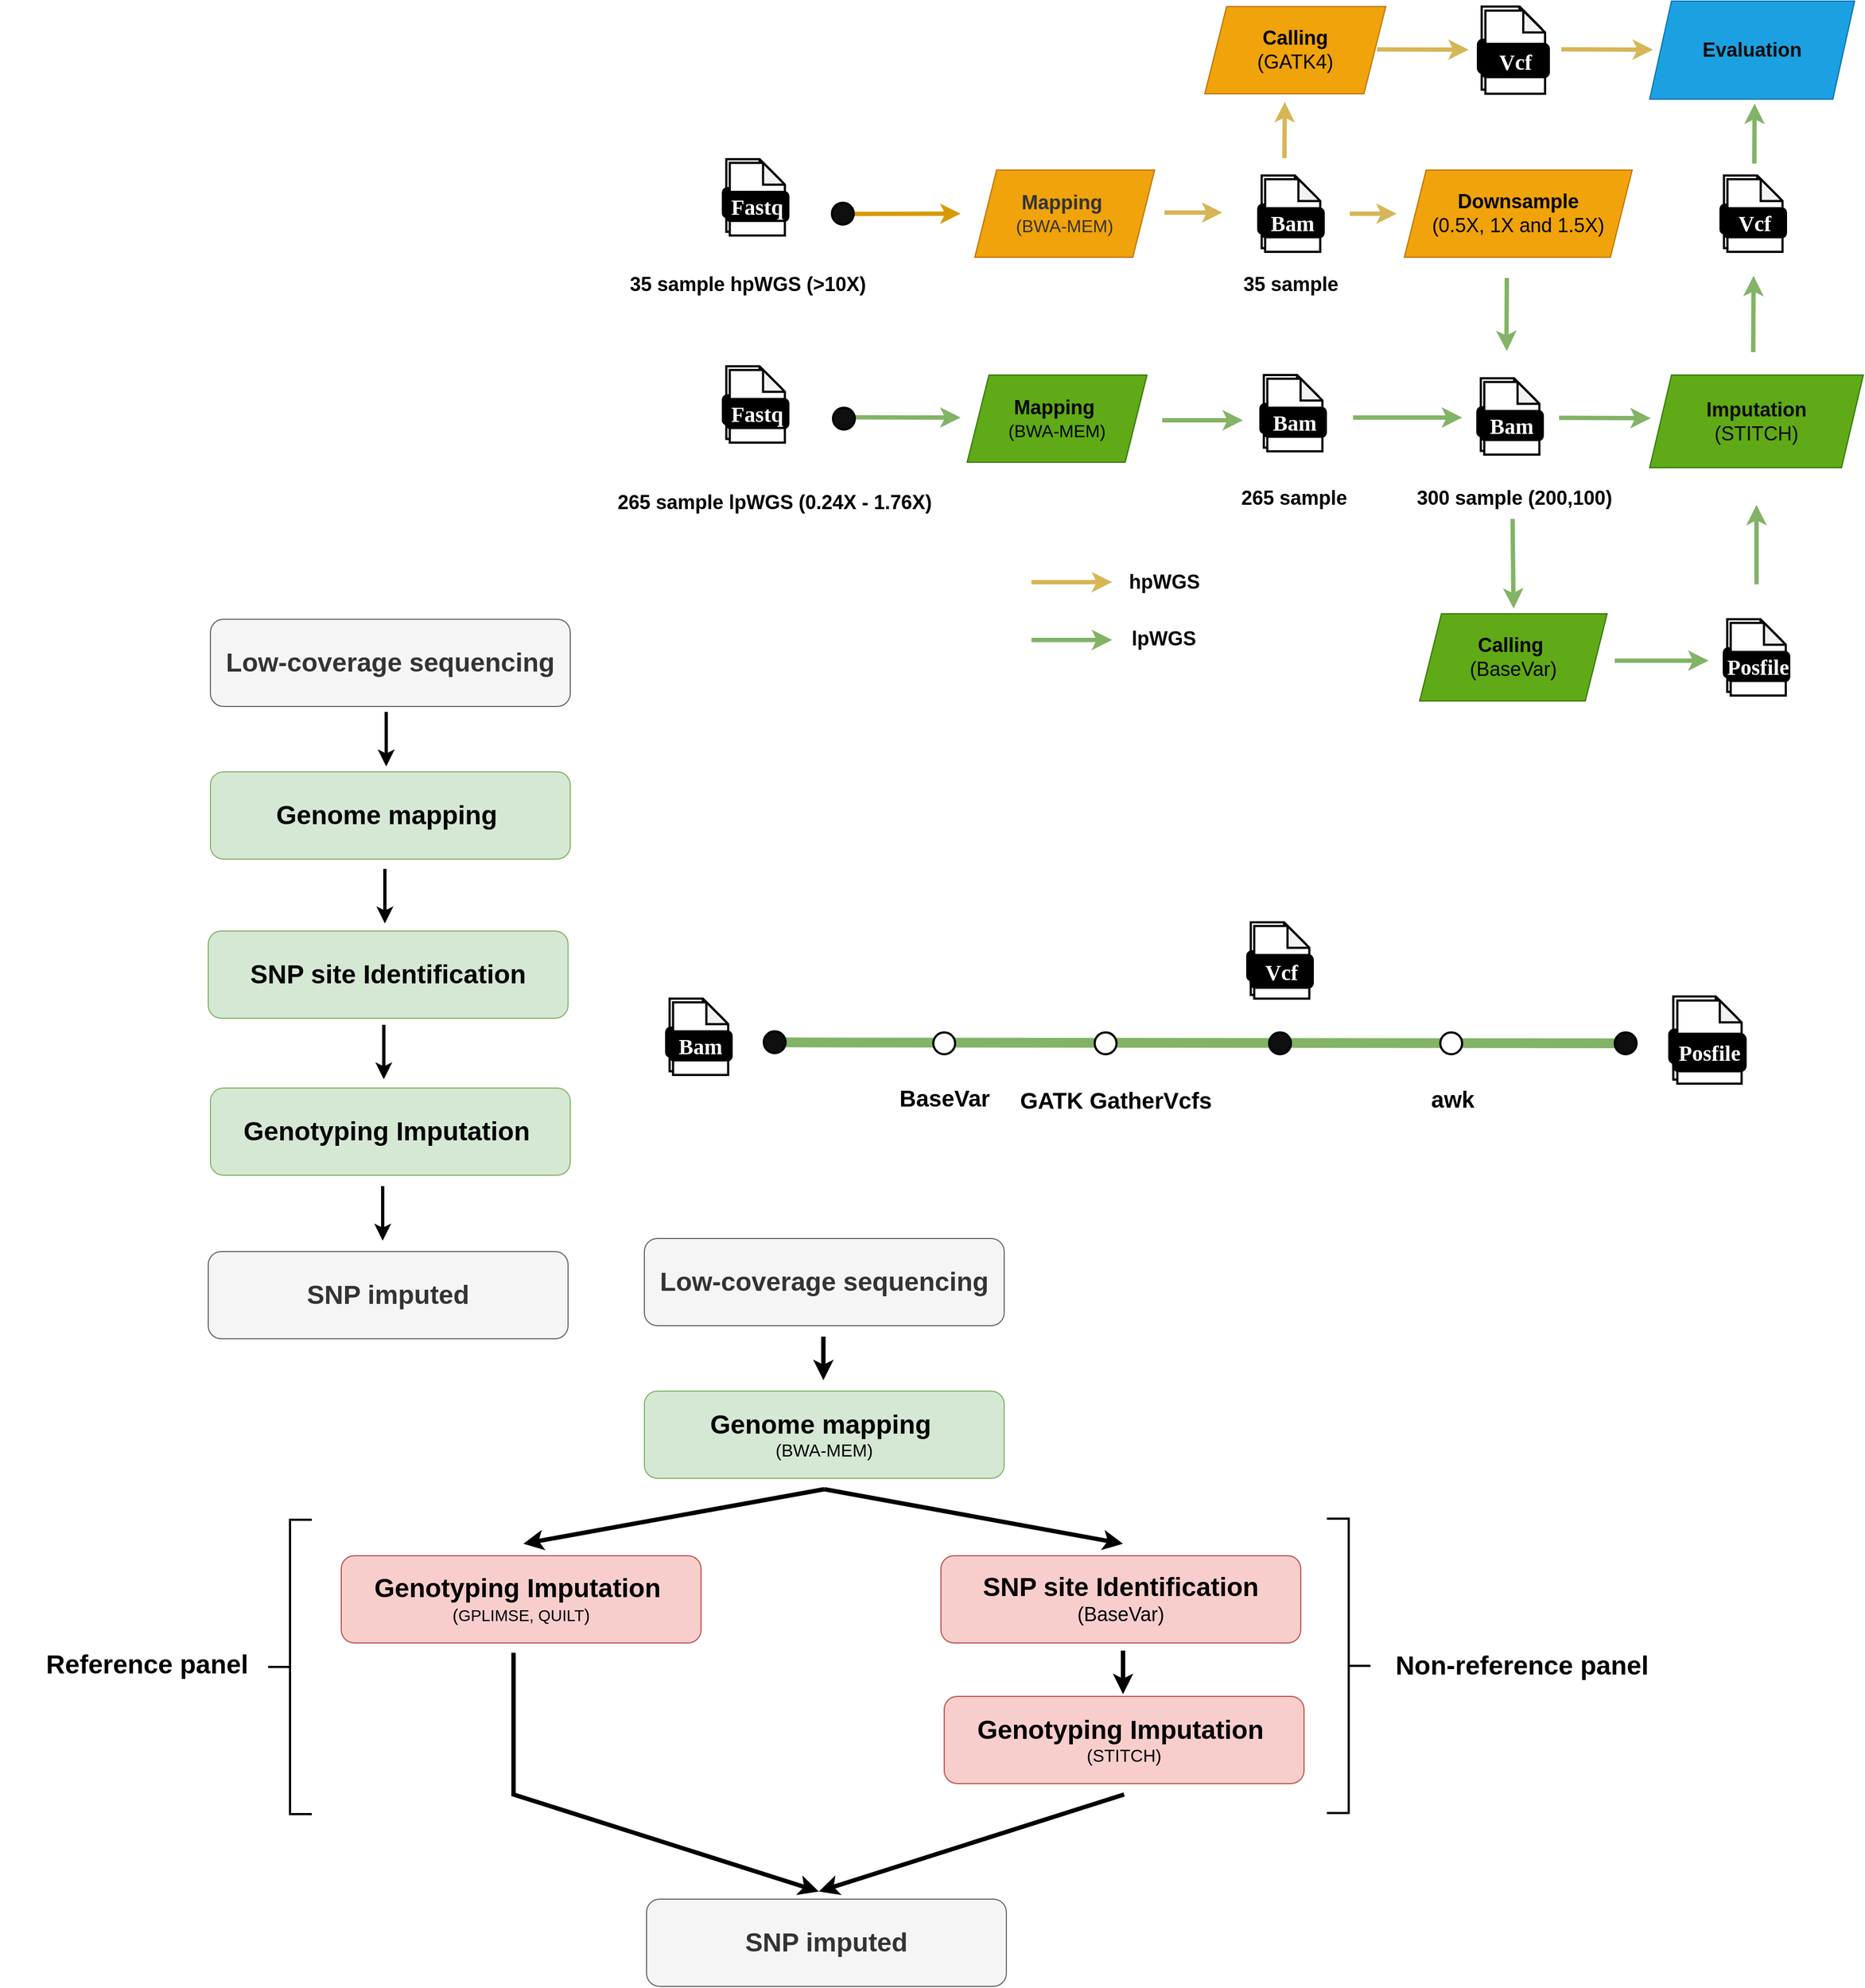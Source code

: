 <mxfile version="28.2.5">
  <diagram name="Trang-1" id="ojN81It_VC9VHGHLu68o">
    <mxGraphModel dx="3245" dy="2067" grid="1" gridSize="10" guides="1" tooltips="1" connect="0" arrows="0" fold="1" page="1" pageScale="1" pageWidth="827" pageHeight="1169" math="0" shadow="0">
      <root>
        <mxCell id="0" />
        <mxCell id="1" parent="0" />
        <mxCell id="JUW1k6VTG1KJRqdsacx7-37" value="" style="endArrow=none;html=1;rounded=0;strokeWidth=9;fillColor=#d5e8d4;gradientColor=#97d077;strokeColor=#82b366;" parent="1" target="JUW1k6VTG1KJRqdsacx7-41" edge="1">
          <mxGeometry width="50" height="50" relative="1" as="geometry">
            <mxPoint x="-250.5" y="850.17" as="sourcePoint" />
            <mxPoint x="140" y="851" as="targetPoint" />
          </mxGeometry>
        </mxCell>
        <mxCell id="snspFUHqu_-KP3tuH1Zz-67" value="" style="endArrow=classic;html=1;rounded=0;strokeWidth=4;fillColor=#fff2cc;strokeColor=#d6b656;entryX=0.442;entryY=1.007;entryDx=0;entryDy=0;entryPerimeter=0;" parent="1" edge="1">
          <mxGeometry width="50" height="50" relative="1" as="geometry">
            <mxPoint x="207" y="39" as="sourcePoint" />
            <mxPoint x="207.372" y="-12.44" as="targetPoint" />
            <Array as="points" />
          </mxGeometry>
        </mxCell>
        <mxCell id="snspFUHqu_-KP3tuH1Zz-46" value="" style="endArrow=classic;html=1;rounded=0;strokeWidth=4;fillColor=#fff2cc;strokeColor=#d6b656;" parent="1" edge="1">
          <mxGeometry width="50" height="50" relative="1" as="geometry">
            <mxPoint x="97" y="89" as="sourcePoint" />
            <mxPoint x="150" y="89" as="targetPoint" />
          </mxGeometry>
        </mxCell>
        <mxCell id="snspFUHqu_-KP3tuH1Zz-62" value="" style="endArrow=classic;html=1;rounded=0;strokeWidth=4;fillColor=#d5e8d4;strokeColor=#82b366;" parent="1" edge="1">
          <mxGeometry width="50" height="50" relative="1" as="geometry">
            <mxPoint x="270" y="277" as="sourcePoint" />
            <mxPoint x="370" y="277" as="targetPoint" />
          </mxGeometry>
        </mxCell>
        <mxCell id="snspFUHqu_-KP3tuH1Zz-20" value="" style="endArrow=classic;html=1;rounded=0;exitX=0.286;exitY=0.436;exitDx=0;exitDy=0;exitPerimeter=0;strokeWidth=4;fillColor=#ffe6cc;strokeColor=#d79b00;" parent="1" edge="1">
          <mxGeometry width="50" height="50" relative="1" as="geometry">
            <mxPoint x="-197" y="90.29" as="sourcePoint" />
            <mxPoint x="-90" y="90" as="targetPoint" />
          </mxGeometry>
        </mxCell>
        <mxCell id="snspFUHqu_-KP3tuH1Zz-19" value="" style="endArrow=classic;html=1;rounded=0;exitX=0.286;exitY=0.436;exitDx=0;exitDy=0;exitPerimeter=0;strokeWidth=4;fillColor=#d5e8d4;strokeColor=#82b366;" parent="1" source="snspFUHqu_-KP3tuH1Zz-6" edge="1">
          <mxGeometry width="50" height="50" relative="1" as="geometry">
            <mxPoint x="-190" y="280" as="sourcePoint" />
            <mxPoint x="-90" y="277" as="targetPoint" />
          </mxGeometry>
        </mxCell>
        <mxCell id="D1Pq8SVgitwWAvo3Zp8d-128" value="&lt;font style=&quot;font-size: 18px;&quot;&gt;265 sample lpWGS (0.24X - 1.76X)&lt;/font&gt;" style="rounded=1;whiteSpace=wrap;html=1;strokeColor=none;fillColor=none;fontStyle=1;arcSize=50;" parent="1" vertex="1">
          <mxGeometry x="-413" y="350" width="305" height="10" as="geometry" />
        </mxCell>
        <mxCell id="snspFUHqu_-KP3tuH1Zz-1" value="" style="group" parent="1" vertex="1" connectable="0">
          <mxGeometry x="-308.0" y="230" width="60" height="70" as="geometry" />
        </mxCell>
        <mxCell id="snspFUHqu_-KP3tuH1Zz-2" value="" style="shape=note;whiteSpace=wrap;html=1;backgroundOutline=1;darkOpacity=0.05;rounded=1;size=20;strokeWidth=2;" parent="snspFUHqu_-KP3tuH1Zz-1" vertex="1">
          <mxGeometry x="3.158" width="50.526" height="66.667" as="geometry" />
        </mxCell>
        <mxCell id="snspFUHqu_-KP3tuH1Zz-3" value="&lt;font data-font-src=&quot;https://fonts.googleapis.com/css?family=Maven+Pro&quot; face=&quot;Maven Pro&quot; color=&quot;#ffffff&quot;&gt;&lt;b&gt;&lt;font style=&quot;font-size: 20px;&quot;&gt;Fastq&lt;/font&gt;&lt;/b&gt;&lt;/font&gt;" style="rounded=1;whiteSpace=wrap;html=1;strokeWidth=2;fillColor=#000000;" parent="snspFUHqu_-KP3tuH1Zz-1" vertex="1">
          <mxGeometry y="26.667" width="56.842" height="26.667" as="geometry" />
        </mxCell>
        <mxCell id="snspFUHqu_-KP3tuH1Zz-4" value="" style="shape=note;whiteSpace=wrap;html=1;backgroundOutline=1;darkOpacity=0.05;rounded=1;size=20;strokeWidth=2;" parent="snspFUHqu_-KP3tuH1Zz-1" vertex="1">
          <mxGeometry x="6.316" y="3.333" width="50.526" height="66.667" as="geometry" />
        </mxCell>
        <mxCell id="snspFUHqu_-KP3tuH1Zz-5" value="&lt;font data-font-src=&quot;https://fonts.googleapis.com/css?family=Maven+Pro&quot; face=&quot;Maven Pro&quot; color=&quot;#ffffff&quot;&gt;&lt;b&gt;&lt;font style=&quot;font-size: 20px;&quot;&gt;Fastq&lt;/font&gt;&lt;/b&gt;&lt;/font&gt;" style="rounded=1;whiteSpace=wrap;html=1;strokeWidth=2;fillColor=#000000;" parent="snspFUHqu_-KP3tuH1Zz-1" vertex="1">
          <mxGeometry x="3.158" y="30.0" width="56.842" height="26.667" as="geometry" />
        </mxCell>
        <mxCell id="snspFUHqu_-KP3tuH1Zz-6" value="" style="ellipse;whiteSpace=wrap;html=1;aspect=fixed;rounded=1;rotation=0;strokeWidth=2;fillColor=#100f0f;" parent="1" vertex="1">
          <mxGeometry x="-207" y="268" width="20" height="20" as="geometry" />
        </mxCell>
        <mxCell id="snspFUHqu_-KP3tuH1Zz-9" value="" style="group" parent="1" vertex="1" connectable="0">
          <mxGeometry x="-308.0" y="40" width="60" height="70" as="geometry" />
        </mxCell>
        <mxCell id="snspFUHqu_-KP3tuH1Zz-10" value="" style="shape=note;whiteSpace=wrap;html=1;backgroundOutline=1;darkOpacity=0.05;rounded=1;size=20;strokeWidth=2;" parent="snspFUHqu_-KP3tuH1Zz-9" vertex="1">
          <mxGeometry x="3.158" width="50.526" height="66.667" as="geometry" />
        </mxCell>
        <mxCell id="snspFUHqu_-KP3tuH1Zz-11" value="&lt;font data-font-src=&quot;https://fonts.googleapis.com/css?family=Maven+Pro&quot; face=&quot;Maven Pro&quot; color=&quot;#ffffff&quot;&gt;&lt;b&gt;&lt;font style=&quot;font-size: 20px;&quot;&gt;Fastq&lt;/font&gt;&lt;/b&gt;&lt;/font&gt;" style="rounded=1;whiteSpace=wrap;html=1;strokeWidth=2;fillColor=#000000;" parent="snspFUHqu_-KP3tuH1Zz-9" vertex="1">
          <mxGeometry y="26.667" width="56.842" height="26.667" as="geometry" />
        </mxCell>
        <mxCell id="snspFUHqu_-KP3tuH1Zz-12" value="" style="shape=note;whiteSpace=wrap;html=1;backgroundOutline=1;darkOpacity=0.05;rounded=1;size=20;strokeWidth=2;" parent="snspFUHqu_-KP3tuH1Zz-9" vertex="1">
          <mxGeometry x="6.316" y="3.333" width="50.526" height="66.667" as="geometry" />
        </mxCell>
        <mxCell id="snspFUHqu_-KP3tuH1Zz-13" value="&lt;font data-font-src=&quot;https://fonts.googleapis.com/css?family=Maven+Pro&quot; face=&quot;Maven Pro&quot; color=&quot;#ffffff&quot;&gt;&lt;b&gt;&lt;font style=&quot;font-size: 20px;&quot;&gt;Fastq&lt;/font&gt;&lt;/b&gt;&lt;/font&gt;" style="rounded=1;whiteSpace=wrap;html=1;strokeWidth=2;fillColor=#000000;" parent="snspFUHqu_-KP3tuH1Zz-9" vertex="1">
          <mxGeometry x="3.158" y="30.0" width="56.842" height="26.667" as="geometry" />
        </mxCell>
        <mxCell id="snspFUHqu_-KP3tuH1Zz-14" value="&lt;font style=&quot;font-size: 18px;&quot;&gt;35 sample hpWGS (&amp;gt;10X)&lt;/font&gt;" style="rounded=1;whiteSpace=wrap;html=1;strokeColor=none;fillColor=none;fontStyle=1;arcSize=50;" parent="1" vertex="1">
          <mxGeometry x="-413" y="142" width="256" height="26" as="geometry" />
        </mxCell>
        <mxCell id="snspFUHqu_-KP3tuH1Zz-15" value="" style="ellipse;whiteSpace=wrap;html=1;aspect=fixed;rounded=1;rotation=0;strokeWidth=2;fillColor=#100f0f;" parent="1" vertex="1">
          <mxGeometry x="-208" y="80" width="20" height="20" as="geometry" />
        </mxCell>
        <mxCell id="snspFUHqu_-KP3tuH1Zz-16" value="&lt;font style=&quot;color: rgb(51, 51, 51); font-size: 18px;&quot;&gt;&lt;b&gt;Mapping&amp;nbsp;&lt;/b&gt;&lt;/font&gt;&lt;div style=&quot;color: rgb(51, 51, 51);&quot;&gt;&lt;font size=&quot;3&quot;&gt;(BWA-MEM)&lt;/font&gt;&lt;/div&gt;" style="shape=parallelogram;perimeter=parallelogramPerimeter;whiteSpace=wrap;html=1;fixedSize=1;fillColor=#f0a30a;strokeColor=#BD7000;fontColor=#000000;" parent="1" vertex="1">
          <mxGeometry x="-77" y="50" width="165" height="80" as="geometry" />
        </mxCell>
        <mxCell id="snspFUHqu_-KP3tuH1Zz-17" value="&lt;font color=&quot;#000000&quot; style=&quot;font-size: 18px;&quot;&gt;&lt;b&gt;Mapping&amp;nbsp;&lt;/b&gt;&lt;/font&gt;&lt;div&gt;&lt;font color=&quot;#000000&quot; size=&quot;3&quot;&gt;(BWA-MEM)&lt;/font&gt;&lt;/div&gt;" style="shape=parallelogram;perimeter=parallelogramPerimeter;whiteSpace=wrap;html=1;fixedSize=1;fillColor=#60a917;strokeColor=#2D7600;fontColor=#ffffff;" parent="1" vertex="1">
          <mxGeometry x="-84" y="238" width="165" height="80" as="geometry" />
        </mxCell>
        <mxCell id="snspFUHqu_-KP3tuH1Zz-28" value="&lt;font style=&quot;font-size: 18px;&quot;&gt;35 sample&lt;/font&gt;" style="rounded=1;whiteSpace=wrap;html=1;strokeColor=none;fillColor=none;fontStyle=1;arcSize=50;" parent="1" vertex="1">
          <mxGeometry x="85" y="150" width="256" height="10" as="geometry" />
        </mxCell>
        <mxCell id="snspFUHqu_-KP3tuH1Zz-29" value="&lt;span style=&quot;font-size: 18px;&quot;&gt;&lt;b&gt;Downsample&lt;/b&gt;&lt;/span&gt;&lt;div&gt;&lt;span style=&quot;font-size: 18px;&quot;&gt;(0.5X, 1X and 1.5X)&lt;/span&gt;&lt;/div&gt;" style="shape=parallelogram;perimeter=parallelogramPerimeter;whiteSpace=wrap;html=1;fixedSize=1;fillColor=#f0a30a;strokeColor=#BD7000;fontColor=#000000;" parent="1" vertex="1">
          <mxGeometry x="317" y="50" width="209" height="80" as="geometry" />
        </mxCell>
        <mxCell id="snspFUHqu_-KP3tuH1Zz-34" value="" style="group" parent="1" vertex="1" connectable="0">
          <mxGeometry x="183.0" y="55" width="60" height="70" as="geometry" />
        </mxCell>
        <mxCell id="snspFUHqu_-KP3tuH1Zz-35" value="" style="shape=note;whiteSpace=wrap;html=1;backgroundOutline=1;darkOpacity=0.05;rounded=1;size=20;strokeWidth=2;" parent="snspFUHqu_-KP3tuH1Zz-34" vertex="1">
          <mxGeometry x="3.158" width="50.526" height="66.667" as="geometry" />
        </mxCell>
        <mxCell id="snspFUHqu_-KP3tuH1Zz-36" value="&lt;font data-font-src=&quot;https://fonts.googleapis.com/css?family=Maven+Pro&quot; face=&quot;Maven Pro&quot; color=&quot;#ffffff&quot;&gt;&lt;b&gt;&lt;font style=&quot;font-size: 20px;&quot;&gt;Fastq&lt;/font&gt;&lt;/b&gt;&lt;/font&gt;" style="rounded=1;whiteSpace=wrap;html=1;strokeWidth=2;fillColor=#000000;" parent="snspFUHqu_-KP3tuH1Zz-34" vertex="1">
          <mxGeometry y="26.667" width="56.842" height="26.667" as="geometry" />
        </mxCell>
        <mxCell id="snspFUHqu_-KP3tuH1Zz-37" value="" style="shape=note;whiteSpace=wrap;html=1;backgroundOutline=1;darkOpacity=0.05;rounded=1;size=20;strokeWidth=2;" parent="snspFUHqu_-KP3tuH1Zz-34" vertex="1">
          <mxGeometry x="6.316" y="3.333" width="50.526" height="66.667" as="geometry" />
        </mxCell>
        <mxCell id="snspFUHqu_-KP3tuH1Zz-38" value="&lt;font face=&quot;Maven Pro&quot; color=&quot;#ffffff&quot;&gt;&lt;span style=&quot;font-size: 20px;&quot;&gt;&lt;b&gt;Bam&lt;/b&gt;&lt;/span&gt;&lt;/font&gt;" style="rounded=1;whiteSpace=wrap;html=1;strokeWidth=2;fillColor=#000000;" parent="snspFUHqu_-KP3tuH1Zz-34" vertex="1">
          <mxGeometry x="3.158" y="30.0" width="56.842" height="26.667" as="geometry" />
        </mxCell>
        <mxCell id="snspFUHqu_-KP3tuH1Zz-39" value="" style="group" parent="1" vertex="1" connectable="0">
          <mxGeometry x="384.5" y="-100" width="65" height="80" as="geometry" />
        </mxCell>
        <mxCell id="snspFUHqu_-KP3tuH1Zz-40" value="" style="shape=note;whiteSpace=wrap;html=1;backgroundOutline=1;darkOpacity=0.05;rounded=1;size=20;strokeWidth=2;" parent="snspFUHqu_-KP3tuH1Zz-39" vertex="1">
          <mxGeometry x="3.421" width="54.737" height="76.19" as="geometry" />
        </mxCell>
        <mxCell id="snspFUHqu_-KP3tuH1Zz-41" value="&lt;font data-font-src=&quot;https://fonts.googleapis.com/css?family=Maven+Pro&quot; face=&quot;Maven Pro&quot; color=&quot;#ffffff&quot;&gt;&lt;b&gt;&lt;font style=&quot;font-size: 20px;&quot;&gt;Fastq&lt;/font&gt;&lt;/b&gt;&lt;/font&gt;" style="rounded=1;whiteSpace=wrap;html=1;strokeWidth=2;fillColor=#000000;" parent="snspFUHqu_-KP3tuH1Zz-39" vertex="1">
          <mxGeometry y="30.476" width="61.579" height="30.476" as="geometry" />
        </mxCell>
        <mxCell id="snspFUHqu_-KP3tuH1Zz-42" value="" style="shape=note;whiteSpace=wrap;html=1;backgroundOutline=1;darkOpacity=0.05;rounded=1;size=20;strokeWidth=2;" parent="snspFUHqu_-KP3tuH1Zz-39" vertex="1">
          <mxGeometry x="6.842" y="3.81" width="54.737" height="76.19" as="geometry" />
        </mxCell>
        <mxCell id="snspFUHqu_-KP3tuH1Zz-43" value="&lt;font face=&quot;Maven Pro&quot; color=&quot;#ffffff&quot;&gt;&lt;span style=&quot;font-size: 20px;&quot;&gt;&lt;b&gt;Vcf&lt;/b&gt;&lt;/span&gt;&lt;/font&gt;" style="rounded=1;whiteSpace=wrap;html=1;strokeWidth=2;fillColor=#000000;" parent="snspFUHqu_-KP3tuH1Zz-39" vertex="1">
          <mxGeometry x="3.421" y="34.286" width="61.579" height="30.476" as="geometry" />
        </mxCell>
        <mxCell id="snspFUHqu_-KP3tuH1Zz-47" value="" style="group" parent="1" vertex="1" connectable="0">
          <mxGeometry x="185.0" y="238" width="60" height="70" as="geometry" />
        </mxCell>
        <mxCell id="snspFUHqu_-KP3tuH1Zz-48" value="" style="shape=note;whiteSpace=wrap;html=1;backgroundOutline=1;darkOpacity=0.05;rounded=1;size=20;strokeWidth=2;" parent="snspFUHqu_-KP3tuH1Zz-47" vertex="1">
          <mxGeometry x="3.158" width="50.526" height="66.667" as="geometry" />
        </mxCell>
        <mxCell id="snspFUHqu_-KP3tuH1Zz-49" value="&lt;font data-font-src=&quot;https://fonts.googleapis.com/css?family=Maven+Pro&quot; face=&quot;Maven Pro&quot; color=&quot;#ffffff&quot;&gt;&lt;b&gt;&lt;font style=&quot;font-size: 20px;&quot;&gt;Fastq&lt;/font&gt;&lt;/b&gt;&lt;/font&gt;" style="rounded=1;whiteSpace=wrap;html=1;strokeWidth=2;fillColor=#000000;" parent="snspFUHqu_-KP3tuH1Zz-47" vertex="1">
          <mxGeometry y="26.667" width="56.842" height="26.667" as="geometry" />
        </mxCell>
        <mxCell id="snspFUHqu_-KP3tuH1Zz-50" value="" style="shape=note;whiteSpace=wrap;html=1;backgroundOutline=1;darkOpacity=0.05;rounded=1;size=20;strokeWidth=2;" parent="snspFUHqu_-KP3tuH1Zz-47" vertex="1">
          <mxGeometry x="6.316" y="3.333" width="50.526" height="66.667" as="geometry" />
        </mxCell>
        <mxCell id="snspFUHqu_-KP3tuH1Zz-51" value="&lt;font face=&quot;Maven Pro&quot; color=&quot;#ffffff&quot;&gt;&lt;span style=&quot;font-size: 20px;&quot;&gt;&lt;b&gt;Bam&lt;/b&gt;&lt;/span&gt;&lt;/font&gt;" style="rounded=1;whiteSpace=wrap;html=1;strokeWidth=2;fillColor=#000000;" parent="snspFUHqu_-KP3tuH1Zz-47" vertex="1">
          <mxGeometry x="3.158" y="30.0" width="56.842" height="26.667" as="geometry" />
        </mxCell>
        <mxCell id="snspFUHqu_-KP3tuH1Zz-52" value="&lt;font style=&quot;font-size: 18px;&quot;&gt;265 sample&lt;/font&gt;" style="rounded=1;whiteSpace=wrap;html=1;strokeColor=none;fillColor=none;fontStyle=1;arcSize=50;" parent="1" vertex="1">
          <mxGeometry x="88" y="346" width="256" height="10" as="geometry" />
        </mxCell>
        <mxCell id="snspFUHqu_-KP3tuH1Zz-55" value="" style="endArrow=classic;html=1;rounded=0;strokeWidth=4;fillColor=#d5e8d4;strokeColor=#82b366;" parent="1" edge="1">
          <mxGeometry width="50" height="50" relative="1" as="geometry">
            <mxPoint x="416.29" y="370" as="sourcePoint" />
            <mxPoint x="417.29" y="452.29" as="targetPoint" />
            <Array as="points">
              <mxPoint x="417" y="440" />
            </Array>
          </mxGeometry>
        </mxCell>
        <mxCell id="snspFUHqu_-KP3tuH1Zz-56" value="" style="group" parent="1" vertex="1" connectable="0">
          <mxGeometry x="384.0" y="241" width="60" height="70" as="geometry" />
        </mxCell>
        <mxCell id="snspFUHqu_-KP3tuH1Zz-57" value="" style="shape=note;whiteSpace=wrap;html=1;backgroundOutline=1;darkOpacity=0.05;rounded=1;size=20;strokeWidth=2;" parent="snspFUHqu_-KP3tuH1Zz-56" vertex="1">
          <mxGeometry x="3.158" width="50.526" height="66.667" as="geometry" />
        </mxCell>
        <mxCell id="snspFUHqu_-KP3tuH1Zz-58" value="&lt;font data-font-src=&quot;https://fonts.googleapis.com/css?family=Maven+Pro&quot; face=&quot;Maven Pro&quot; color=&quot;#ffffff&quot;&gt;&lt;b&gt;&lt;font style=&quot;font-size: 20px;&quot;&gt;Fastq&lt;/font&gt;&lt;/b&gt;&lt;/font&gt;" style="rounded=1;whiteSpace=wrap;html=1;strokeWidth=2;fillColor=#000000;" parent="snspFUHqu_-KP3tuH1Zz-56" vertex="1">
          <mxGeometry y="26.667" width="56.842" height="26.667" as="geometry" />
        </mxCell>
        <mxCell id="snspFUHqu_-KP3tuH1Zz-59" value="" style="shape=note;whiteSpace=wrap;html=1;backgroundOutline=1;darkOpacity=0.05;rounded=1;size=20;strokeWidth=2;" parent="snspFUHqu_-KP3tuH1Zz-56" vertex="1">
          <mxGeometry x="6.316" y="3.333" width="50.526" height="66.667" as="geometry" />
        </mxCell>
        <mxCell id="snspFUHqu_-KP3tuH1Zz-60" value="&lt;font face=&quot;Maven Pro&quot; color=&quot;#ffffff&quot;&gt;&lt;span style=&quot;font-size: 20px;&quot;&gt;&lt;b&gt;Bam&lt;/b&gt;&lt;/span&gt;&lt;/font&gt;" style="rounded=1;whiteSpace=wrap;html=1;strokeWidth=2;fillColor=#000000;" parent="snspFUHqu_-KP3tuH1Zz-56" vertex="1">
          <mxGeometry x="3.158" y="30.0" width="56.842" height="26.667" as="geometry" />
        </mxCell>
        <mxCell id="snspFUHqu_-KP3tuH1Zz-61" value="&lt;font style=&quot;font-size: 18px;&quot;&gt;300 sample (200,100)&lt;/font&gt;" style="rounded=1;whiteSpace=wrap;html=1;strokeColor=none;fillColor=none;fontStyle=1;arcSize=50;" parent="1" vertex="1">
          <mxGeometry x="290" y="346" width="256" height="10" as="geometry" />
        </mxCell>
        <mxCell id="snspFUHqu_-KP3tuH1Zz-63" value="" style="endArrow=classic;html=1;rounded=0;strokeWidth=4;fillColor=#fff2cc;strokeColor=#d6b656;" parent="1" edge="1">
          <mxGeometry width="50" height="50" relative="1" as="geometry">
            <mxPoint x="267" y="90" as="sourcePoint" />
            <mxPoint x="310" y="90" as="targetPoint" />
          </mxGeometry>
        </mxCell>
        <mxCell id="snspFUHqu_-KP3tuH1Zz-64" value="&lt;span style=&quot;font-size: 18px;&quot;&gt;&lt;b&gt;Calling&lt;/b&gt;&lt;/span&gt;&lt;div&gt;&lt;span style=&quot;font-size: 18px;&quot;&gt;(GATK4)&lt;/span&gt;&lt;/div&gt;" style="shape=parallelogram;perimeter=parallelogramPerimeter;whiteSpace=wrap;html=1;fixedSize=1;fillColor=#f0a30a;strokeColor=#BD7000;fontColor=#000000;" parent="1" vertex="1">
          <mxGeometry x="134" y="-100" width="166" height="80" as="geometry" />
        </mxCell>
        <mxCell id="snspFUHqu_-KP3tuH1Zz-65" value="&lt;span style=&quot;font-size: 18px;&quot;&gt;&lt;b&gt;&lt;font color=&quot;#000000&quot;&gt;Calling&amp;nbsp;&lt;/font&gt;&lt;/b&gt;&lt;/span&gt;&lt;div&gt;&lt;span style=&quot;font-size: 18px;&quot;&gt;&lt;font color=&quot;#000000&quot;&gt;(BaseVar)&lt;/font&gt;&lt;/span&gt;&lt;/div&gt;" style="shape=parallelogram;perimeter=parallelogramPerimeter;whiteSpace=wrap;html=1;fixedSize=1;fillColor=#60a917;strokeColor=#2D7600;fontColor=#ffffff;" parent="1" vertex="1">
          <mxGeometry x="331" y="457" width="172" height="80" as="geometry" />
        </mxCell>
        <mxCell id="snspFUHqu_-KP3tuH1Zz-66" value="" style="endArrow=classic;html=1;rounded=0;strokeWidth=4;fillColor=#d5e8d4;strokeColor=#82b366;" parent="1" edge="1">
          <mxGeometry width="50" height="50" relative="1" as="geometry">
            <mxPoint x="459" y="277.29" as="sourcePoint" />
            <mxPoint x="543" y="277.58" as="targetPoint" />
          </mxGeometry>
        </mxCell>
        <mxCell id="snspFUHqu_-KP3tuH1Zz-68" value="" style="endArrow=classic;html=1;rounded=0;strokeWidth=4;fillColor=#fff2cc;strokeColor=#d6b656;" parent="1" edge="1">
          <mxGeometry width="50" height="50" relative="1" as="geometry">
            <mxPoint x="292" y="-60.71" as="sourcePoint" />
            <mxPoint x="376" y="-60.42" as="targetPoint" />
            <Array as="points" />
          </mxGeometry>
        </mxCell>
        <mxCell id="snspFUHqu_-KP3tuH1Zz-70" value="" style="group" parent="1" vertex="1" connectable="0">
          <mxGeometry x="610.0" y="462" width="60" height="70" as="geometry" />
        </mxCell>
        <mxCell id="snspFUHqu_-KP3tuH1Zz-71" value="" style="shape=note;whiteSpace=wrap;html=1;backgroundOutline=1;darkOpacity=0.05;rounded=1;size=20;strokeWidth=2;" parent="snspFUHqu_-KP3tuH1Zz-70" vertex="1">
          <mxGeometry x="3.158" width="50.526" height="66.667" as="geometry" />
        </mxCell>
        <mxCell id="snspFUHqu_-KP3tuH1Zz-72" value="&lt;font data-font-src=&quot;https://fonts.googleapis.com/css?family=Maven+Pro&quot; face=&quot;Maven Pro&quot; color=&quot;#ffffff&quot;&gt;&lt;b&gt;&lt;font style=&quot;font-size: 20px;&quot;&gt;Fastq&lt;/font&gt;&lt;/b&gt;&lt;/font&gt;" style="rounded=1;whiteSpace=wrap;html=1;strokeWidth=2;fillColor=#000000;" parent="snspFUHqu_-KP3tuH1Zz-70" vertex="1">
          <mxGeometry y="26.667" width="56.842" height="26.667" as="geometry" />
        </mxCell>
        <mxCell id="snspFUHqu_-KP3tuH1Zz-73" value="" style="shape=note;whiteSpace=wrap;html=1;backgroundOutline=1;darkOpacity=0.05;rounded=1;size=20;strokeWidth=2;" parent="snspFUHqu_-KP3tuH1Zz-70" vertex="1">
          <mxGeometry x="6.316" y="3.333" width="50.526" height="66.667" as="geometry" />
        </mxCell>
        <mxCell id="snspFUHqu_-KP3tuH1Zz-74" value="&lt;font face=&quot;Maven Pro&quot; color=&quot;#ffffff&quot;&gt;&lt;span style=&quot;font-size: 20px;&quot;&gt;&lt;b&gt;Posfile&lt;/b&gt;&lt;/span&gt;&lt;/font&gt;" style="rounded=1;whiteSpace=wrap;html=1;strokeWidth=2;fillColor=#000000;" parent="snspFUHqu_-KP3tuH1Zz-70" vertex="1">
          <mxGeometry x="3.158" y="30.0" width="56.842" height="26.667" as="geometry" />
        </mxCell>
        <mxCell id="snspFUHqu_-KP3tuH1Zz-75" value="&lt;span style=&quot;font-size: 18px;&quot;&gt;&lt;b&gt;&lt;font color=&quot;#0d0d0d&quot;&gt;Imputation&lt;/font&gt;&lt;/b&gt;&lt;/span&gt;&lt;div&gt;&lt;span style=&quot;font-size: 18px;&quot;&gt;&lt;font color=&quot;#0d0d0d&quot;&gt;(STITCH)&lt;/font&gt;&lt;/span&gt;&lt;/div&gt;" style="shape=parallelogram;perimeter=parallelogramPerimeter;whiteSpace=wrap;html=1;fixedSize=1;fillColor=#60a917;strokeColor=#2D7600;fontColor=#ffffff;" parent="1" vertex="1">
          <mxGeometry x="542" y="238" width="196" height="85" as="geometry" />
        </mxCell>
        <mxCell id="snspFUHqu_-KP3tuH1Zz-77" value="" style="endArrow=classic;html=1;rounded=0;strokeWidth=4;fillColor=#d5e8d4;strokeColor=#82b366;" parent="1" edge="1">
          <mxGeometry width="50" height="50" relative="1" as="geometry">
            <mxPoint x="510" y="500" as="sourcePoint" />
            <mxPoint x="596" y="500" as="targetPoint" />
          </mxGeometry>
        </mxCell>
        <mxCell id="snspFUHqu_-KP3tuH1Zz-78" value="" style="endArrow=classic;html=1;rounded=0;strokeWidth=4;fillColor=#d5e8d4;strokeColor=#82b366;" parent="1" edge="1">
          <mxGeometry width="50" height="50" relative="1" as="geometry">
            <mxPoint x="640" y="430" as="sourcePoint" />
            <mxPoint x="640" y="357" as="targetPoint" />
            <Array as="points" />
          </mxGeometry>
        </mxCell>
        <mxCell id="snspFUHqu_-KP3tuH1Zz-79" value="" style="endArrow=classic;html=1;rounded=0;strokeWidth=4;fillColor=#d5e8d4;strokeColor=#82b366;" parent="1" edge="1">
          <mxGeometry width="50" height="50" relative="1" as="geometry">
            <mxPoint x="411" y="149" as="sourcePoint" />
            <mxPoint x="411" y="216.0" as="targetPoint" />
            <Array as="points">
              <mxPoint x="410.71" y="203.71" />
            </Array>
          </mxGeometry>
        </mxCell>
        <mxCell id="snspFUHqu_-KP3tuH1Zz-80" value="&lt;span style=&quot;font-size: 18px;&quot;&gt;&lt;b&gt;&lt;font color=&quot;#0d0d0d&quot;&gt;Evaluation&lt;/font&gt;&lt;/b&gt;&lt;/span&gt;" style="shape=parallelogram;perimeter=parallelogramPerimeter;whiteSpace=wrap;html=1;fixedSize=1;fillColor=#1ba1e2;strokeColor=#006EAF;fontColor=#ffffff;" parent="1" vertex="1">
          <mxGeometry x="542" y="-105" width="188" height="90" as="geometry" />
        </mxCell>
        <mxCell id="snspFUHqu_-KP3tuH1Zz-81" value="" style="endArrow=classic;html=1;rounded=0;strokeWidth=4;fillColor=#fff2cc;strokeColor=#d6b656;" parent="1" edge="1">
          <mxGeometry width="50" height="50" relative="1" as="geometry">
            <mxPoint x="461" y="-60.71" as="sourcePoint" />
            <mxPoint x="545" y="-60.42" as="targetPoint" />
            <Array as="points" />
          </mxGeometry>
        </mxCell>
        <mxCell id="snspFUHqu_-KP3tuH1Zz-82" value="" style="group" parent="1" vertex="1" connectable="0">
          <mxGeometry x="607.0" y="55" width="60" height="70" as="geometry" />
        </mxCell>
        <mxCell id="snspFUHqu_-KP3tuH1Zz-83" value="" style="shape=note;whiteSpace=wrap;html=1;backgroundOutline=1;darkOpacity=0.05;rounded=1;size=20;strokeWidth=2;" parent="snspFUHqu_-KP3tuH1Zz-82" vertex="1">
          <mxGeometry x="3.158" width="50.526" height="66.667" as="geometry" />
        </mxCell>
        <mxCell id="snspFUHqu_-KP3tuH1Zz-84" value="&lt;font data-font-src=&quot;https://fonts.googleapis.com/css?family=Maven+Pro&quot; face=&quot;Maven Pro&quot; color=&quot;#ffffff&quot;&gt;&lt;b&gt;&lt;font style=&quot;font-size: 20px;&quot;&gt;Fastq&lt;/font&gt;&lt;/b&gt;&lt;/font&gt;" style="rounded=1;whiteSpace=wrap;html=1;strokeWidth=2;fillColor=#000000;" parent="snspFUHqu_-KP3tuH1Zz-82" vertex="1">
          <mxGeometry y="26.667" width="56.842" height="26.667" as="geometry" />
        </mxCell>
        <mxCell id="snspFUHqu_-KP3tuH1Zz-85" value="" style="shape=note;whiteSpace=wrap;html=1;backgroundOutline=1;darkOpacity=0.05;rounded=1;size=20;strokeWidth=2;" parent="snspFUHqu_-KP3tuH1Zz-82" vertex="1">
          <mxGeometry x="6.316" y="3.333" width="50.526" height="66.667" as="geometry" />
        </mxCell>
        <mxCell id="snspFUHqu_-KP3tuH1Zz-86" value="&lt;font face=&quot;Maven Pro&quot; color=&quot;#ffffff&quot;&gt;&lt;span style=&quot;font-size: 20px;&quot;&gt;&lt;b&gt;Vcf&lt;/b&gt;&lt;/span&gt;&lt;/font&gt;" style="rounded=1;whiteSpace=wrap;html=1;strokeWidth=2;fillColor=#000000;" parent="snspFUHqu_-KP3tuH1Zz-82" vertex="1">
          <mxGeometry x="3.158" y="30.0" width="56.842" height="26.667" as="geometry" />
        </mxCell>
        <mxCell id="snspFUHqu_-KP3tuH1Zz-87" value="" style="endArrow=classic;html=1;rounded=0;strokeWidth=4;fillColor=#d5e8d4;strokeColor=#82b366;" parent="1" edge="1">
          <mxGeometry width="50" height="50" relative="1" as="geometry">
            <mxPoint x="637" y="217" as="sourcePoint" />
            <mxPoint x="637.29" y="147" as="targetPoint" />
            <Array as="points" />
          </mxGeometry>
        </mxCell>
        <mxCell id="snspFUHqu_-KP3tuH1Zz-88" value="" style="endArrow=classic;html=1;rounded=0;strokeWidth=4;fillColor=#d5e8d4;strokeColor=#82b366;" parent="1" edge="1">
          <mxGeometry width="50" height="50" relative="1" as="geometry">
            <mxPoint x="638" y="44" as="sourcePoint" />
            <mxPoint x="638.29" y="-11" as="targetPoint" />
            <Array as="points" />
          </mxGeometry>
        </mxCell>
        <mxCell id="snspFUHqu_-KP3tuH1Zz-89" value="" style="endArrow=classic;html=1;rounded=0;strokeWidth=4;fillColor=#d5e8d4;strokeColor=#82b366;" parent="1" edge="1">
          <mxGeometry width="50" height="50" relative="1" as="geometry">
            <mxPoint x="95" y="279.5" as="sourcePoint" />
            <mxPoint x="169" y="279.5" as="targetPoint" />
          </mxGeometry>
        </mxCell>
        <mxCell id="snspFUHqu_-KP3tuH1Zz-90" value="" style="endArrow=classic;html=1;rounded=0;strokeWidth=4;fillColor=#fff2cc;strokeColor=#d6b656;" parent="1" edge="1">
          <mxGeometry width="50" height="50" relative="1" as="geometry">
            <mxPoint x="-25" y="428" as="sourcePoint" />
            <mxPoint x="49" y="428" as="targetPoint" />
          </mxGeometry>
        </mxCell>
        <mxCell id="snspFUHqu_-KP3tuH1Zz-91" value="" style="endArrow=classic;html=1;rounded=0;strokeWidth=4;fillColor=#d5e8d4;strokeColor=#82b366;" parent="1" edge="1">
          <mxGeometry width="50" height="50" relative="1" as="geometry">
            <mxPoint x="-25" y="481" as="sourcePoint" />
            <mxPoint x="49" y="481" as="targetPoint" />
          </mxGeometry>
        </mxCell>
        <mxCell id="snspFUHqu_-KP3tuH1Zz-92" value="&lt;span style=&quot;font-size: 18px;&quot;&gt;hpWGS&lt;/span&gt;" style="rounded=1;whiteSpace=wrap;html=1;strokeColor=none;fillColor=none;fontStyle=1;arcSize=50;" parent="1" vertex="1">
          <mxGeometry x="-31" y="423" width="256" height="10" as="geometry" />
        </mxCell>
        <mxCell id="snspFUHqu_-KP3tuH1Zz-93" value="&lt;span style=&quot;font-size: 18px;&quot;&gt;lpWGS&lt;/span&gt;" style="rounded=1;whiteSpace=wrap;html=1;strokeColor=none;fillColor=none;fontStyle=1;arcSize=50;" parent="1" vertex="1">
          <mxGeometry x="-34" y="476" width="261" height="8" as="geometry" />
        </mxCell>
        <mxCell id="JUW1k6VTG1KJRqdsacx7-7" value="" style="group" parent="1" vertex="1" connectable="0">
          <mxGeometry x="-360.0" y="810" width="60" height="70" as="geometry" />
        </mxCell>
        <mxCell id="JUW1k6VTG1KJRqdsacx7-8" value="" style="shape=note;whiteSpace=wrap;html=1;backgroundOutline=1;darkOpacity=0.05;rounded=1;size=20;strokeWidth=2;" parent="JUW1k6VTG1KJRqdsacx7-7" vertex="1">
          <mxGeometry x="3.158" width="50.526" height="66.667" as="geometry" />
        </mxCell>
        <mxCell id="JUW1k6VTG1KJRqdsacx7-9" value="&lt;font data-font-src=&quot;https://fonts.googleapis.com/css?family=Maven+Pro&quot; face=&quot;Maven Pro&quot; color=&quot;#ffffff&quot;&gt;&lt;b&gt;&lt;font style=&quot;font-size: 20px;&quot;&gt;Fastq&lt;/font&gt;&lt;/b&gt;&lt;/font&gt;" style="rounded=1;whiteSpace=wrap;html=1;strokeWidth=2;fillColor=#000000;" parent="JUW1k6VTG1KJRqdsacx7-7" vertex="1">
          <mxGeometry y="26.667" width="56.842" height="26.667" as="geometry" />
        </mxCell>
        <mxCell id="JUW1k6VTG1KJRqdsacx7-10" value="" style="shape=note;whiteSpace=wrap;html=1;backgroundOutline=1;darkOpacity=0.05;rounded=1;size=20;strokeWidth=2;" parent="JUW1k6VTG1KJRqdsacx7-7" vertex="1">
          <mxGeometry x="6.316" y="3.333" width="50.526" height="66.667" as="geometry" />
        </mxCell>
        <mxCell id="JUW1k6VTG1KJRqdsacx7-11" value="&lt;font face=&quot;Maven Pro&quot; color=&quot;#ffffff&quot;&gt;&lt;span style=&quot;font-size: 20px;&quot;&gt;&lt;b&gt;Bam&lt;/b&gt;&lt;/span&gt;&lt;/font&gt;" style="rounded=1;whiteSpace=wrap;html=1;strokeWidth=2;fillColor=#000000;" parent="JUW1k6VTG1KJRqdsacx7-7" vertex="1">
          <mxGeometry x="3.158" y="30.0" width="56.842" height="26.667" as="geometry" />
        </mxCell>
        <mxCell id="JUW1k6VTG1KJRqdsacx7-12" value="" style="ellipse;whiteSpace=wrap;html=1;aspect=fixed;rounded=1;rotation=0;strokeWidth=2;fillColor=#100f0f;" parent="1" vertex="1">
          <mxGeometry x="-270.5" y="840" width="20" height="20" as="geometry" />
        </mxCell>
        <mxCell id="JUW1k6VTG1KJRqdsacx7-22" value="" style="group" parent="1" vertex="1" connectable="0">
          <mxGeometry x="173" y="740" width="60" height="70" as="geometry" />
        </mxCell>
        <mxCell id="JUW1k6VTG1KJRqdsacx7-23" value="" style="shape=note;whiteSpace=wrap;html=1;backgroundOutline=1;darkOpacity=0.05;rounded=1;size=20;strokeWidth=2;" parent="JUW1k6VTG1KJRqdsacx7-22" vertex="1">
          <mxGeometry x="3.158" width="50.526" height="66.667" as="geometry" />
        </mxCell>
        <mxCell id="JUW1k6VTG1KJRqdsacx7-24" value="&lt;font data-font-src=&quot;https://fonts.googleapis.com/css?family=Maven+Pro&quot; face=&quot;Maven Pro&quot; color=&quot;#ffffff&quot;&gt;&lt;b&gt;&lt;font style=&quot;font-size: 20px;&quot;&gt;Fastq&lt;/font&gt;&lt;/b&gt;&lt;/font&gt;" style="rounded=1;whiteSpace=wrap;html=1;strokeWidth=2;fillColor=#000000;" parent="JUW1k6VTG1KJRqdsacx7-22" vertex="1">
          <mxGeometry y="26.667" width="56.842" height="26.667" as="geometry" />
        </mxCell>
        <mxCell id="JUW1k6VTG1KJRqdsacx7-25" value="" style="shape=note;whiteSpace=wrap;html=1;backgroundOutline=1;darkOpacity=0.05;rounded=1;size=20;strokeWidth=2;" parent="JUW1k6VTG1KJRqdsacx7-22" vertex="1">
          <mxGeometry x="6.316" y="3.333" width="50.526" height="66.667" as="geometry" />
        </mxCell>
        <mxCell id="JUW1k6VTG1KJRqdsacx7-26" value="&lt;font face=&quot;Maven Pro&quot; color=&quot;#ffffff&quot;&gt;&lt;span style=&quot;font-size: 20px;&quot;&gt;&lt;b&gt;Vcf&lt;/b&gt;&lt;/span&gt;&lt;/font&gt;" style="rounded=1;whiteSpace=wrap;html=1;strokeWidth=2;fillColor=#000000;" parent="JUW1k6VTG1KJRqdsacx7-22" vertex="1">
          <mxGeometry x="3.16" y="30.0" width="56.84" height="30.0" as="geometry" />
        </mxCell>
        <mxCell id="JUW1k6VTG1KJRqdsacx7-31" value="" style="ellipse;whiteSpace=wrap;html=1;aspect=fixed;rounded=1;rotation=0;strokeWidth=2;" parent="1" vertex="1">
          <mxGeometry x="-115" y="841" width="20" height="20" as="geometry" />
        </mxCell>
        <mxCell id="JUW1k6VTG1KJRqdsacx7-32" value="" style="ellipse;whiteSpace=wrap;html=1;aspect=fixed;rounded=1;rotation=0;strokeWidth=2;" parent="1" vertex="1">
          <mxGeometry x="33" y="841" width="20" height="20" as="geometry" />
        </mxCell>
        <mxCell id="JUW1k6VTG1KJRqdsacx7-35" value="&lt;font style=&quot;font-size: 21px;&quot;&gt;BaseVar&lt;/font&gt;" style="rounded=1;whiteSpace=wrap;html=1;strokeColor=none;fillColor=none;fontStyle=1;arcSize=50;" parent="1" vertex="1">
          <mxGeometry x="-235.5" y="897" width="261" height="8" as="geometry" />
        </mxCell>
        <mxCell id="JUW1k6VTG1KJRqdsacx7-38" value="&lt;span style=&quot;font-size: 21px;&quot;&gt;GATK GatherVcfs&lt;/span&gt;" style="rounded=1;whiteSpace=wrap;html=1;strokeColor=none;fillColor=none;fontStyle=1;arcSize=50;" parent="1" vertex="1">
          <mxGeometry x="-78" y="899" width="261" height="8" as="geometry" />
        </mxCell>
        <mxCell id="JUW1k6VTG1KJRqdsacx7-39" value="" style="ellipse;whiteSpace=wrap;html=1;aspect=fixed;rounded=1;rotation=0;strokeWidth=2;fillColor=#100f0f;" parent="1" vertex="1">
          <mxGeometry x="193" y="841" width="20" height="20" as="geometry" />
        </mxCell>
        <mxCell id="JUW1k6VTG1KJRqdsacx7-40" value="" style="ellipse;whiteSpace=wrap;html=1;aspect=fixed;rounded=1;rotation=0;strokeWidth=2;" parent="1" vertex="1">
          <mxGeometry x="350" y="841" width="20" height="20" as="geometry" />
        </mxCell>
        <mxCell id="JUW1k6VTG1KJRqdsacx7-41" value="" style="ellipse;whiteSpace=wrap;html=1;aspect=fixed;rounded=1;rotation=0;strokeWidth=2;fillColor=#100f0f;" parent="1" vertex="1">
          <mxGeometry x="510" y="841" width="20" height="20" as="geometry" />
        </mxCell>
        <mxCell id="JUW1k6VTG1KJRqdsacx7-42" value="&lt;span style=&quot;font-size: 21px;&quot;&gt;awk&lt;/span&gt;" style="rounded=1;whiteSpace=wrap;html=1;strokeColor=none;fillColor=none;fontStyle=1;arcSize=50;" parent="1" vertex="1">
          <mxGeometry x="231" y="898" width="261" height="8" as="geometry" />
        </mxCell>
        <mxCell id="JUW1k6VTG1KJRqdsacx7-48" value="" style="group" parent="1" vertex="1" connectable="0">
          <mxGeometry x="560" y="808" width="70" height="80" as="geometry" />
        </mxCell>
        <mxCell id="JUW1k6VTG1KJRqdsacx7-49" value="" style="shape=note;whiteSpace=wrap;html=1;backgroundOutline=1;darkOpacity=0.05;rounded=1;size=20;strokeWidth=2;" parent="JUW1k6VTG1KJRqdsacx7-48" vertex="1">
          <mxGeometry x="3.684" width="58.947" height="76.19" as="geometry" />
        </mxCell>
        <mxCell id="JUW1k6VTG1KJRqdsacx7-50" value="&lt;font data-font-src=&quot;https://fonts.googleapis.com/css?family=Maven+Pro&quot; face=&quot;Maven Pro&quot; color=&quot;#ffffff&quot;&gt;&lt;b&gt;&lt;font style=&quot;font-size: 20px;&quot;&gt;Fastq&lt;/font&gt;&lt;/b&gt;&lt;/font&gt;" style="rounded=1;whiteSpace=wrap;html=1;strokeWidth=2;fillColor=#000000;" parent="JUW1k6VTG1KJRqdsacx7-48" vertex="1">
          <mxGeometry y="30.476" width="66.316" height="30.476" as="geometry" />
        </mxCell>
        <mxCell id="JUW1k6VTG1KJRqdsacx7-51" value="" style="shape=note;whiteSpace=wrap;html=1;backgroundOutline=1;darkOpacity=0.05;rounded=1;size=20;strokeWidth=2;" parent="JUW1k6VTG1KJRqdsacx7-48" vertex="1">
          <mxGeometry x="7.368" y="3.81" width="58.947" height="76.19" as="geometry" />
        </mxCell>
        <mxCell id="JUW1k6VTG1KJRqdsacx7-52" value="&lt;font face=&quot;Maven Pro&quot; color=&quot;#ffffff&quot;&gt;&lt;span style=&quot;font-size: 20px;&quot;&gt;&lt;b&gt;Posfile&lt;/b&gt;&lt;/span&gt;&lt;/font&gt;" style="rounded=1;whiteSpace=wrap;html=1;strokeWidth=2;fillColor=#000000;" parent="JUW1k6VTG1KJRqdsacx7-48" vertex="1">
          <mxGeometry x="3.687" y="34.286" width="66.313" height="34.286" as="geometry" />
        </mxCell>
        <mxCell id="QSnPxJVYennEgIU30AgA-3" value="&lt;font style=&quot;font-size: 24px;&quot;&gt;&lt;b&gt;Low-coverage sequencing&lt;/b&gt;&lt;/font&gt;" style="rounded=1;whiteSpace=wrap;html=1;fillColor=#f5f5f5;strokeColor=#666666;fontColor=#333333;" parent="1" vertex="1">
          <mxGeometry x="-380" y="1030" width="330" height="80" as="geometry" />
        </mxCell>
        <mxCell id="QSnPxJVYennEgIU30AgA-4" value="&lt;font style=&quot;font-size: 24px;&quot;&gt;&lt;b&gt;Genome mapping&amp;nbsp;&lt;/b&gt;&lt;/font&gt;&lt;div&gt;&lt;font size=&quot;3&quot;&gt;(BWA-MEM)&lt;/font&gt;&lt;/div&gt;" style="rounded=1;whiteSpace=wrap;html=1;fillColor=#d5e8d4;strokeColor=#82b366;" parent="1" vertex="1">
          <mxGeometry x="-380" y="1170" width="330" height="80" as="geometry" />
        </mxCell>
        <mxCell id="QSnPxJVYennEgIU30AgA-8" value="" style="endArrow=classic;html=1;rounded=0;strokeWidth=4;" parent="1" edge="1">
          <mxGeometry width="50" height="50" relative="1" as="geometry">
            <mxPoint x="-215.83" y="1120" as="sourcePoint" />
            <mxPoint x="-215.83" y="1160" as="targetPoint" />
          </mxGeometry>
        </mxCell>
        <mxCell id="QSnPxJVYennEgIU30AgA-10" value="&lt;span style=&quot;font-size: 24px;&quot;&gt;&lt;b&gt;SNP site Identification&lt;/b&gt;&lt;/span&gt;&lt;div&gt;&lt;font style=&quot;font-size: 18px;&quot;&gt;(BaseVar)&lt;/font&gt;&lt;/div&gt;" style="rounded=1;whiteSpace=wrap;html=1;fillColor=#f8cecc;strokeColor=#b85450;" parent="1" vertex="1">
          <mxGeometry x="-108" y="1321" width="330" height="80" as="geometry" />
        </mxCell>
        <mxCell id="QSnPxJVYennEgIU30AgA-13" value="" style="endArrow=classic;html=1;rounded=0;strokeWidth=4;" parent="1" edge="1">
          <mxGeometry width="50" height="50" relative="1" as="geometry">
            <mxPoint x="-215" y="1260" as="sourcePoint" />
            <mxPoint x="59" y="1310" as="targetPoint" />
          </mxGeometry>
        </mxCell>
        <mxCell id="QSnPxJVYennEgIU30AgA-14" value="" style="endArrow=classic;html=1;rounded=0;strokeWidth=4;" parent="1" edge="1">
          <mxGeometry width="50" height="50" relative="1" as="geometry">
            <mxPoint x="-215" y="1260" as="sourcePoint" />
            <mxPoint x="-491" y="1310" as="targetPoint" />
          </mxGeometry>
        </mxCell>
        <mxCell id="QSnPxJVYennEgIU30AgA-20" value="&lt;font style=&quot;font-size: 24px;&quot;&gt;&lt;b&gt;Genotyping Imputation&amp;nbsp;&lt;/b&gt;&lt;/font&gt;&lt;div&gt;&lt;font size=&quot;3&quot;&gt;(STITCH)&lt;/font&gt;&lt;/div&gt;" style="rounded=1;whiteSpace=wrap;html=1;fillColor=#f8cecc;strokeColor=#b85450;" parent="1" vertex="1">
          <mxGeometry x="-105" y="1450" width="330" height="80" as="geometry" />
        </mxCell>
        <mxCell id="QSnPxJVYennEgIU30AgA-21" value="&lt;span style=&quot;font-size: 24px;&quot;&gt;&lt;b&gt;SNP imputed&lt;/b&gt;&lt;/span&gt;" style="rounded=1;whiteSpace=wrap;html=1;fillColor=#f5f5f5;strokeColor=#666666;fontColor=#333333;" parent="1" vertex="1">
          <mxGeometry x="-378" y="1636" width="330" height="80" as="geometry" />
        </mxCell>
        <mxCell id="QSnPxJVYennEgIU30AgA-24" value="" style="strokeWidth=2;html=1;shape=mxgraph.flowchart.annotation_2;align=left;labelPosition=right;pointerEvents=1;rotation=-180;" parent="1" vertex="1">
          <mxGeometry x="246" y="1287" width="40" height="270" as="geometry" />
        </mxCell>
        <mxCell id="QSnPxJVYennEgIU30AgA-25" value="&lt;font style=&quot;font-size: 24px;&quot;&gt;&lt;b&gt;Genotyping Imputation&amp;nbsp;&lt;/b&gt;&lt;/font&gt;&lt;div&gt;&lt;font size=&quot;3&quot;&gt;(&lt;/font&gt;&lt;font face=&quot;Arial, sans-serif&quot;&gt;&lt;span style=&quot;font-size: 14.667px; white-space-collapse: preserve;&quot;&gt;GPLIMSE, QUILT&lt;/span&gt;&lt;/font&gt;&lt;span style=&quot;background-color: initial; font-size: medium;&quot;&gt;)&lt;/span&gt;&lt;/div&gt;" style="rounded=1;whiteSpace=wrap;html=1;fillColor=#f8cecc;strokeColor=#b85450;" parent="1" vertex="1">
          <mxGeometry x="-658" y="1321" width="330" height="80" as="geometry" />
        </mxCell>
        <mxCell id="QSnPxJVYennEgIU30AgA-27" value="" style="endArrow=classic;html=1;rounded=0;strokeWidth=4;" parent="1" edge="1">
          <mxGeometry width="50" height="50" relative="1" as="geometry">
            <mxPoint x="60" y="1540" as="sourcePoint" />
            <mxPoint x="-220" y="1629" as="targetPoint" />
          </mxGeometry>
        </mxCell>
        <mxCell id="QSnPxJVYennEgIU30AgA-28" value="" style="endArrow=classic;html=1;rounded=0;strokeWidth=4;" parent="1" edge="1">
          <mxGeometry width="50" height="50" relative="1" as="geometry">
            <mxPoint x="59" y="1408" as="sourcePoint" />
            <mxPoint x="59" y="1448" as="targetPoint" />
          </mxGeometry>
        </mxCell>
        <mxCell id="QSnPxJVYennEgIU30AgA-32" value="" style="endArrow=classic;html=1;rounded=0;strokeWidth=4;" parent="1" edge="1">
          <mxGeometry width="50" height="50" relative="1" as="geometry">
            <mxPoint x="-500" y="1410" as="sourcePoint" />
            <mxPoint x="-220" y="1629" as="targetPoint" />
            <Array as="points">
              <mxPoint x="-500" y="1497" />
              <mxPoint x="-500" y="1540" />
            </Array>
          </mxGeometry>
        </mxCell>
        <mxCell id="QSnPxJVYennEgIU30AgA-37" value="&lt;font style=&quot;font-size: 24px;&quot;&gt;&lt;b&gt;Non-reference panel&lt;/b&gt;&lt;/font&gt;" style="text;html=1;align=center;verticalAlign=middle;whiteSpace=wrap;rounded=0;" parent="1" vertex="1">
          <mxGeometry x="290" y="1407" width="270" height="30" as="geometry" />
        </mxCell>
        <mxCell id="QSnPxJVYennEgIU30AgA-38" value="" style="strokeWidth=2;html=1;shape=mxgraph.flowchart.annotation_2;align=left;labelPosition=right;pointerEvents=1;rotation=0;" parent="1" vertex="1">
          <mxGeometry x="-725" y="1288" width="40" height="270" as="geometry" />
        </mxCell>
        <mxCell id="QSnPxJVYennEgIU30AgA-40" value="&lt;font style=&quot;font-size: 24px;&quot;&gt;&lt;b&gt;Reference panel&lt;/b&gt;&lt;/font&gt;" style="text;html=1;align=center;verticalAlign=middle;whiteSpace=wrap;rounded=0;" parent="1" vertex="1">
          <mxGeometry x="-971" y="1406" width="270" height="30" as="geometry" />
        </mxCell>
        <mxCell id="DPpRBCtxOv3qNctCG8j1-1" value="&lt;font style=&quot;font-size: 24px;&quot;&gt;&lt;b&gt;Low-coverage sequencing&lt;/b&gt;&lt;/font&gt;" style="rounded=1;whiteSpace=wrap;html=1;fillColor=#f5f5f5;strokeColor=#666666;fontColor=#333333;" vertex="1" parent="1">
          <mxGeometry x="-778" y="462" width="330" height="80" as="geometry" />
        </mxCell>
        <mxCell id="DPpRBCtxOv3qNctCG8j1-2" value="&lt;font style=&quot;font-size: 24px;&quot;&gt;&lt;b&gt;Genome mapping&amp;nbsp;&lt;/b&gt;&lt;/font&gt;" style="rounded=1;whiteSpace=wrap;html=1;fillColor=#d5e8d4;strokeColor=#82b366;" vertex="1" parent="1">
          <mxGeometry x="-778" y="602" width="330" height="80" as="geometry" />
        </mxCell>
        <mxCell id="DPpRBCtxOv3qNctCG8j1-4" value="&lt;span style=&quot;font-size: 24px;&quot;&gt;&lt;b&gt;SNP site Identification&lt;/b&gt;&lt;/span&gt;" style="rounded=1;whiteSpace=wrap;html=1;fillColor=#d5e8d4;strokeColor=#82b366;" vertex="1" parent="1">
          <mxGeometry x="-780" y="748" width="330" height="80" as="geometry" />
        </mxCell>
        <mxCell id="DPpRBCtxOv3qNctCG8j1-7" value="&lt;font style=&quot;font-size: 24px;&quot;&gt;&lt;b&gt;Genotyping Imputation&amp;nbsp;&lt;/b&gt;&lt;/font&gt;" style="rounded=1;whiteSpace=wrap;html=1;fillColor=#d5e8d4;strokeColor=#82b366;" vertex="1" parent="1">
          <mxGeometry x="-778" y="892" width="330" height="80" as="geometry" />
        </mxCell>
        <mxCell id="DPpRBCtxOv3qNctCG8j1-8" value="&lt;span style=&quot;font-size: 24px;&quot;&gt;&lt;b&gt;SNP imputed&lt;/b&gt;&lt;/span&gt;" style="rounded=1;whiteSpace=wrap;html=1;fillColor=#f5f5f5;strokeColor=#666666;fontColor=#333333;" vertex="1" parent="1">
          <mxGeometry x="-780" y="1042" width="330" height="80" as="geometry" />
        </mxCell>
        <mxCell id="DPpRBCtxOv3qNctCG8j1-18" value="" style="endArrow=classic;html=1;rounded=0;jumpSize=13;startSize=14;strokeWidth=3;" edge="1" parent="1">
          <mxGeometry width="50" height="50" relative="1" as="geometry">
            <mxPoint x="-616.77" y="547" as="sourcePoint" />
            <mxPoint x="-616.77" y="597" as="targetPoint" />
            <Array as="points">
              <mxPoint x="-616.77" y="587" />
            </Array>
          </mxGeometry>
        </mxCell>
        <mxCell id="DPpRBCtxOv3qNctCG8j1-19" value="" style="endArrow=classic;html=1;rounded=0;jumpSize=13;startSize=14;strokeWidth=3;" edge="1" parent="1">
          <mxGeometry width="50" height="50" relative="1" as="geometry">
            <mxPoint x="-618" y="691" as="sourcePoint" />
            <mxPoint x="-618" y="741" as="targetPoint" />
            <Array as="points">
              <mxPoint x="-618" y="731" />
            </Array>
          </mxGeometry>
        </mxCell>
        <mxCell id="DPpRBCtxOv3qNctCG8j1-20" value="" style="endArrow=classic;html=1;rounded=0;jumpSize=13;startSize=14;strokeWidth=3;" edge="1" parent="1">
          <mxGeometry width="50" height="50" relative="1" as="geometry">
            <mxPoint x="-619" y="834" as="sourcePoint" />
            <mxPoint x="-619" y="884" as="targetPoint" />
            <Array as="points">
              <mxPoint x="-619" y="874" />
            </Array>
          </mxGeometry>
        </mxCell>
        <mxCell id="DPpRBCtxOv3qNctCG8j1-21" value="" style="endArrow=classic;html=1;rounded=0;jumpSize=13;startSize=14;strokeWidth=3;" edge="1" parent="1">
          <mxGeometry width="50" height="50" relative="1" as="geometry">
            <mxPoint x="-620" y="982" as="sourcePoint" />
            <mxPoint x="-620" y="1032" as="targetPoint" />
            <Array as="points">
              <mxPoint x="-620" y="1022" />
            </Array>
          </mxGeometry>
        </mxCell>
      </root>
    </mxGraphModel>
  </diagram>
</mxfile>
